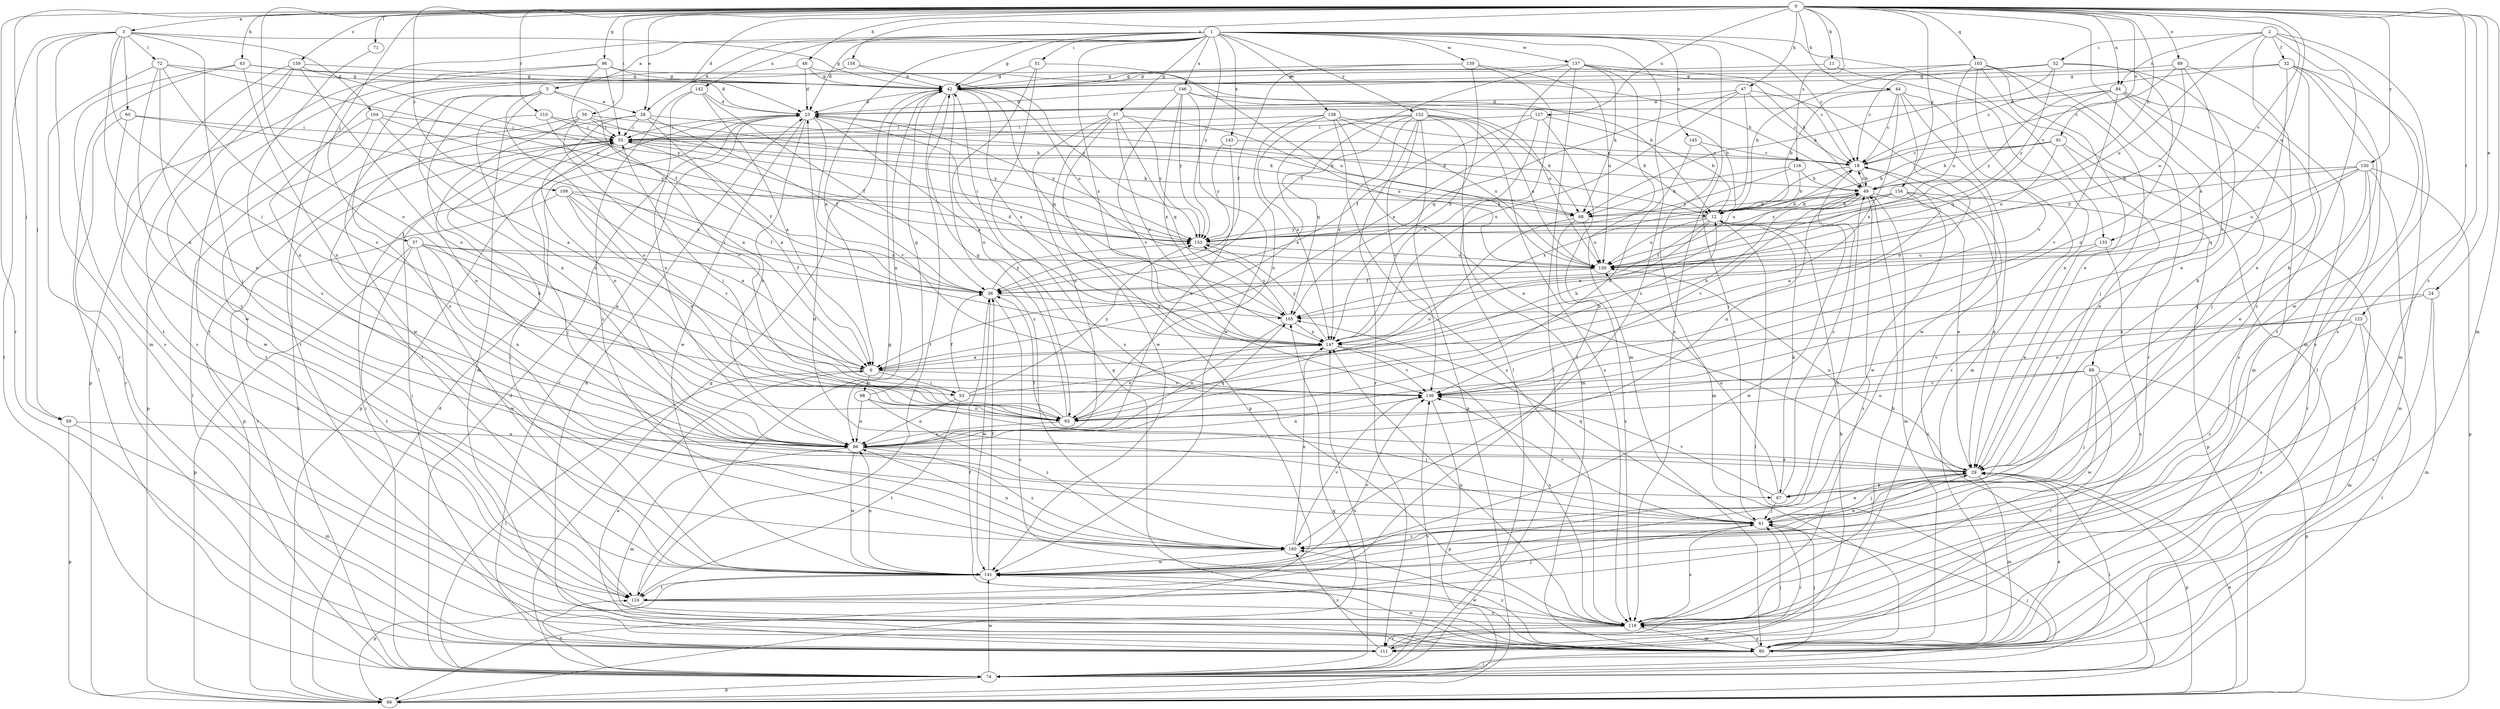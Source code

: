 strict digraph  {
0;
1;
2;
3;
5;
6;
11;
12;
18;
23;
24;
28;
29;
32;
36;
37;
42;
43;
44;
47;
48;
49;
50;
51;
52;
53;
55;
57;
59;
60;
61;
67;
68;
71;
72;
74;
80;
84;
86;
88;
89;
91;
93;
96;
98;
99;
103;
104;
105;
108;
110;
111;
116;
118;
123;
124;
127;
130;
133;
136;
137;
138;
139;
141;
142;
143;
145;
146;
147;
150;
152;
153;
154;
158;
159;
160;
0 -> 3  [label=a];
0 -> 11  [label=b];
0 -> 23  [label=d];
0 -> 24  [label=e];
0 -> 28  [label=e];
0 -> 43  [label=h];
0 -> 44  [label=h];
0 -> 47  [label=h];
0 -> 48  [label=h];
0 -> 49  [label=h];
0 -> 50  [label=i];
0 -> 57  [label=j];
0 -> 59  [label=j];
0 -> 71  [label=l];
0 -> 80  [label=m];
0 -> 84  [label=n];
0 -> 88  [label=o];
0 -> 89  [label=o];
0 -> 91  [label=o];
0 -> 93  [label=o];
0 -> 96  [label=p];
0 -> 103  [label=q];
0 -> 108  [label=r];
0 -> 110  [label=r];
0 -> 111  [label=r];
0 -> 116  [label=s];
0 -> 123  [label=t];
0 -> 127  [label=u];
0 -> 130  [label=u];
0 -> 133  [label=v];
0 -> 150  [label=y];
0 -> 154  [label=z];
0 -> 158  [label=z];
0 -> 159  [label=z];
0 -> 160  [label=z];
1 -> 5  [label=a];
1 -> 6  [label=a];
1 -> 18  [label=c];
1 -> 23  [label=d];
1 -> 28  [label=e];
1 -> 37  [label=g];
1 -> 42  [label=g];
1 -> 51  [label=i];
1 -> 111  [label=r];
1 -> 118  [label=s];
1 -> 133  [label=v];
1 -> 137  [label=w];
1 -> 138  [label=w];
1 -> 139  [label=w];
1 -> 142  [label=x];
1 -> 143  [label=x];
1 -> 145  [label=x];
1 -> 146  [label=x];
1 -> 147  [label=x];
1 -> 152  [label=y];
1 -> 153  [label=y];
1 -> 160  [label=z];
2 -> 32  [label=f];
2 -> 52  [label=i];
2 -> 67  [label=k];
2 -> 80  [label=m];
2 -> 84  [label=n];
2 -> 118  [label=s];
2 -> 130  [label=u];
2 -> 141  [label=w];
3 -> 42  [label=g];
3 -> 53  [label=i];
3 -> 59  [label=j];
3 -> 60  [label=j];
3 -> 61  [label=j];
3 -> 72  [label=l];
3 -> 74  [label=l];
3 -> 80  [label=m];
3 -> 86  [label=n];
3 -> 104  [label=q];
5 -> 28  [label=e];
5 -> 53  [label=i];
5 -> 67  [label=k];
5 -> 80  [label=m];
5 -> 86  [label=n];
5 -> 93  [label=o];
5 -> 141  [label=w];
6 -> 49  [label=h];
6 -> 53  [label=i];
6 -> 74  [label=l];
6 -> 98  [label=p];
6 -> 136  [label=v];
11 -> 29  [label=e];
11 -> 42  [label=g];
12 -> 23  [label=d];
12 -> 36  [label=f];
12 -> 67  [label=k];
12 -> 74  [label=l];
12 -> 130  [label=u];
12 -> 141  [label=w];
12 -> 147  [label=x];
12 -> 153  [label=y];
18 -> 49  [label=h];
18 -> 130  [label=u];
18 -> 141  [label=w];
18 -> 147  [label=x];
23 -> 55  [label=i];
23 -> 86  [label=n];
23 -> 99  [label=p];
23 -> 111  [label=r];
23 -> 136  [label=v];
23 -> 141  [label=w];
23 -> 147  [label=x];
23 -> 153  [label=y];
24 -> 80  [label=m];
24 -> 93  [label=o];
24 -> 105  [label=q];
24 -> 118  [label=s];
28 -> 6  [label=a];
28 -> 12  [label=b];
28 -> 36  [label=f];
28 -> 55  [label=i];
28 -> 86  [label=n];
28 -> 124  [label=t];
29 -> 36  [label=f];
29 -> 61  [label=j];
29 -> 67  [label=k];
29 -> 74  [label=l];
29 -> 80  [label=m];
29 -> 99  [label=p];
29 -> 130  [label=u];
32 -> 18  [label=c];
32 -> 42  [label=g];
32 -> 67  [label=k];
32 -> 80  [label=m];
32 -> 118  [label=s];
32 -> 124  [label=t];
32 -> 160  [label=z];
36 -> 105  [label=q];
36 -> 118  [label=s];
36 -> 141  [label=w];
36 -> 153  [label=y];
37 -> 55  [label=i];
37 -> 86  [label=n];
37 -> 99  [label=p];
37 -> 105  [label=q];
37 -> 130  [label=u];
37 -> 141  [label=w];
37 -> 147  [label=x];
37 -> 153  [label=y];
42 -> 23  [label=d];
42 -> 86  [label=n];
42 -> 105  [label=q];
42 -> 124  [label=t];
42 -> 130  [label=u];
42 -> 147  [label=x];
42 -> 160  [label=z];
43 -> 23  [label=d];
43 -> 42  [label=g];
43 -> 74  [label=l];
43 -> 86  [label=n];
43 -> 118  [label=s];
44 -> 12  [label=b];
44 -> 18  [label=c];
44 -> 23  [label=d];
44 -> 80  [label=m];
44 -> 93  [label=o];
44 -> 111  [label=r];
44 -> 147  [label=x];
47 -> 18  [label=c];
47 -> 23  [label=d];
47 -> 61  [label=j];
47 -> 105  [label=q];
47 -> 141  [label=w];
47 -> 147  [label=x];
48 -> 12  [label=b];
48 -> 23  [label=d];
48 -> 42  [label=g];
48 -> 86  [label=n];
49 -> 12  [label=b];
49 -> 18  [label=c];
49 -> 29  [label=e];
49 -> 68  [label=k];
49 -> 80  [label=m];
49 -> 86  [label=n];
49 -> 118  [label=s];
49 -> 136  [label=v];
50 -> 55  [label=i];
50 -> 68  [label=k];
50 -> 86  [label=n];
50 -> 124  [label=t];
50 -> 136  [label=v];
50 -> 153  [label=y];
51 -> 42  [label=g];
51 -> 93  [label=o];
51 -> 118  [label=s];
51 -> 130  [label=u];
52 -> 18  [label=c];
52 -> 29  [label=e];
52 -> 42  [label=g];
52 -> 68  [label=k];
52 -> 93  [label=o];
52 -> 153  [label=y];
53 -> 12  [label=b];
53 -> 36  [label=f];
53 -> 49  [label=h];
53 -> 86  [label=n];
53 -> 124  [label=t];
53 -> 153  [label=y];
55 -> 18  [label=c];
55 -> 36  [label=f];
55 -> 61  [label=j];
55 -> 68  [label=k];
55 -> 74  [label=l];
55 -> 99  [label=p];
57 -> 6  [label=a];
57 -> 36  [label=f];
57 -> 86  [label=n];
57 -> 99  [label=p];
57 -> 124  [label=t];
57 -> 130  [label=u];
57 -> 141  [label=w];
59 -> 80  [label=m];
59 -> 86  [label=n];
59 -> 99  [label=p];
60 -> 55  [label=i];
60 -> 111  [label=r];
60 -> 141  [label=w];
60 -> 147  [label=x];
61 -> 23  [label=d];
61 -> 29  [label=e];
61 -> 105  [label=q];
61 -> 111  [label=r];
61 -> 118  [label=s];
61 -> 136  [label=v];
61 -> 160  [label=z];
67 -> 18  [label=c];
67 -> 61  [label=j];
67 -> 130  [label=u];
67 -> 136  [label=v];
68 -> 93  [label=o];
68 -> 118  [label=s];
68 -> 130  [label=u];
71 -> 160  [label=z];
72 -> 29  [label=e];
72 -> 42  [label=g];
72 -> 93  [label=o];
72 -> 111  [label=r];
72 -> 153  [label=y];
72 -> 160  [label=z];
74 -> 23  [label=d];
74 -> 42  [label=g];
74 -> 55  [label=i];
74 -> 61  [label=j];
74 -> 99  [label=p];
74 -> 124  [label=t];
74 -> 136  [label=v];
74 -> 141  [label=w];
74 -> 147  [label=x];
80 -> 6  [label=a];
80 -> 29  [label=e];
80 -> 36  [label=f];
80 -> 42  [label=g];
80 -> 55  [label=i];
80 -> 61  [label=j];
80 -> 74  [label=l];
80 -> 118  [label=s];
80 -> 141  [label=w];
80 -> 160  [label=z];
84 -> 23  [label=d];
84 -> 61  [label=j];
84 -> 80  [label=m];
84 -> 105  [label=q];
84 -> 118  [label=s];
84 -> 136  [label=v];
84 -> 153  [label=y];
86 -> 29  [label=e];
86 -> 80  [label=m];
86 -> 105  [label=q];
86 -> 141  [label=w];
86 -> 160  [label=z];
88 -> 61  [label=j];
88 -> 93  [label=o];
88 -> 99  [label=p];
88 -> 111  [label=r];
88 -> 136  [label=v];
88 -> 141  [label=w];
89 -> 18  [label=c];
89 -> 29  [label=e];
89 -> 42  [label=g];
89 -> 130  [label=u];
89 -> 136  [label=v];
91 -> 12  [label=b];
91 -> 18  [label=c];
91 -> 29  [label=e];
91 -> 49  [label=h];
91 -> 74  [label=l];
91 -> 130  [label=u];
93 -> 42  [label=g];
93 -> 55  [label=i];
93 -> 86  [label=n];
93 -> 147  [label=x];
96 -> 36  [label=f];
96 -> 42  [label=g];
96 -> 49  [label=h];
96 -> 55  [label=i];
96 -> 99  [label=p];
96 -> 124  [label=t];
98 -> 42  [label=g];
98 -> 61  [label=j];
98 -> 86  [label=n];
98 -> 93  [label=o];
98 -> 160  [label=z];
99 -> 18  [label=c];
99 -> 23  [label=d];
99 -> 29  [label=e];
99 -> 105  [label=q];
103 -> 12  [label=b];
103 -> 29  [label=e];
103 -> 42  [label=g];
103 -> 61  [label=j];
103 -> 74  [label=l];
103 -> 111  [label=r];
103 -> 130  [label=u];
103 -> 136  [label=v];
104 -> 6  [label=a];
104 -> 55  [label=i];
104 -> 74  [label=l];
104 -> 99  [label=p];
104 -> 153  [label=y];
105 -> 23  [label=d];
105 -> 86  [label=n];
105 -> 147  [label=x];
105 -> 153  [label=y];
108 -> 6  [label=a];
108 -> 36  [label=f];
108 -> 68  [label=k];
108 -> 93  [label=o];
108 -> 111  [label=r];
108 -> 136  [label=v];
110 -> 6  [label=a];
110 -> 49  [label=h];
110 -> 55  [label=i];
110 -> 93  [label=o];
111 -> 12  [label=b];
111 -> 23  [label=d];
111 -> 61  [label=j];
111 -> 160  [label=z];
116 -> 12  [label=b];
116 -> 49  [label=h];
116 -> 68  [label=k];
116 -> 153  [label=y];
118 -> 49  [label=h];
118 -> 80  [label=m];
118 -> 111  [label=r];
118 -> 141  [label=w];
118 -> 147  [label=x];
123 -> 74  [label=l];
123 -> 80  [label=m];
123 -> 118  [label=s];
123 -> 136  [label=v];
123 -> 147  [label=x];
123 -> 160  [label=z];
124 -> 42  [label=g];
124 -> 61  [label=j];
124 -> 118  [label=s];
127 -> 12  [label=b];
127 -> 36  [label=f];
127 -> 55  [label=i];
127 -> 124  [label=t];
127 -> 147  [label=x];
130 -> 36  [label=f];
133 -> 29  [label=e];
133 -> 118  [label=s];
133 -> 130  [label=u];
136 -> 86  [label=n];
136 -> 99  [label=p];
137 -> 6  [label=a];
137 -> 18  [label=c];
137 -> 36  [label=f];
137 -> 42  [label=g];
137 -> 49  [label=h];
137 -> 68  [label=k];
137 -> 74  [label=l];
137 -> 80  [label=m];
138 -> 12  [label=b];
138 -> 29  [label=e];
138 -> 55  [label=i];
138 -> 93  [label=o];
138 -> 118  [label=s];
138 -> 130  [label=u];
138 -> 147  [label=x];
139 -> 36  [label=f];
139 -> 42  [label=g];
139 -> 74  [label=l];
139 -> 130  [label=u];
139 -> 147  [label=x];
141 -> 36  [label=f];
141 -> 49  [label=h];
141 -> 55  [label=i];
141 -> 86  [label=n];
141 -> 99  [label=p];
141 -> 124  [label=t];
141 -> 136  [label=v];
142 -> 6  [label=a];
142 -> 23  [label=d];
142 -> 36  [label=f];
142 -> 86  [label=n];
142 -> 160  [label=z];
143 -> 18  [label=c];
143 -> 86  [label=n];
143 -> 153  [label=y];
145 -> 18  [label=c];
145 -> 80  [label=m];
145 -> 93  [label=o];
146 -> 12  [label=b];
146 -> 23  [label=d];
146 -> 130  [label=u];
146 -> 136  [label=v];
146 -> 141  [label=w];
146 -> 147  [label=x];
146 -> 153  [label=y];
147 -> 6  [label=a];
147 -> 118  [label=s];
147 -> 136  [label=v];
147 -> 153  [label=y];
150 -> 29  [label=e];
150 -> 49  [label=h];
150 -> 80  [label=m];
150 -> 99  [label=p];
150 -> 105  [label=q];
150 -> 111  [label=r];
150 -> 130  [label=u];
150 -> 153  [label=y];
152 -> 6  [label=a];
152 -> 55  [label=i];
152 -> 68  [label=k];
152 -> 80  [label=m];
152 -> 99  [label=p];
152 -> 105  [label=q];
152 -> 111  [label=r];
152 -> 118  [label=s];
152 -> 130  [label=u];
152 -> 136  [label=v];
152 -> 147  [label=x];
153 -> 55  [label=i];
153 -> 130  [label=u];
154 -> 6  [label=a];
154 -> 12  [label=b];
154 -> 29  [label=e];
154 -> 68  [label=k];
154 -> 99  [label=p];
154 -> 153  [label=y];
158 -> 42  [label=g];
158 -> 153  [label=y];
158 -> 160  [label=z];
159 -> 42  [label=g];
159 -> 93  [label=o];
159 -> 118  [label=s];
159 -> 124  [label=t];
159 -> 141  [label=w];
159 -> 153  [label=y];
160 -> 29  [label=e];
160 -> 86  [label=n];
160 -> 136  [label=v];
160 -> 141  [label=w];
160 -> 147  [label=x];
}
